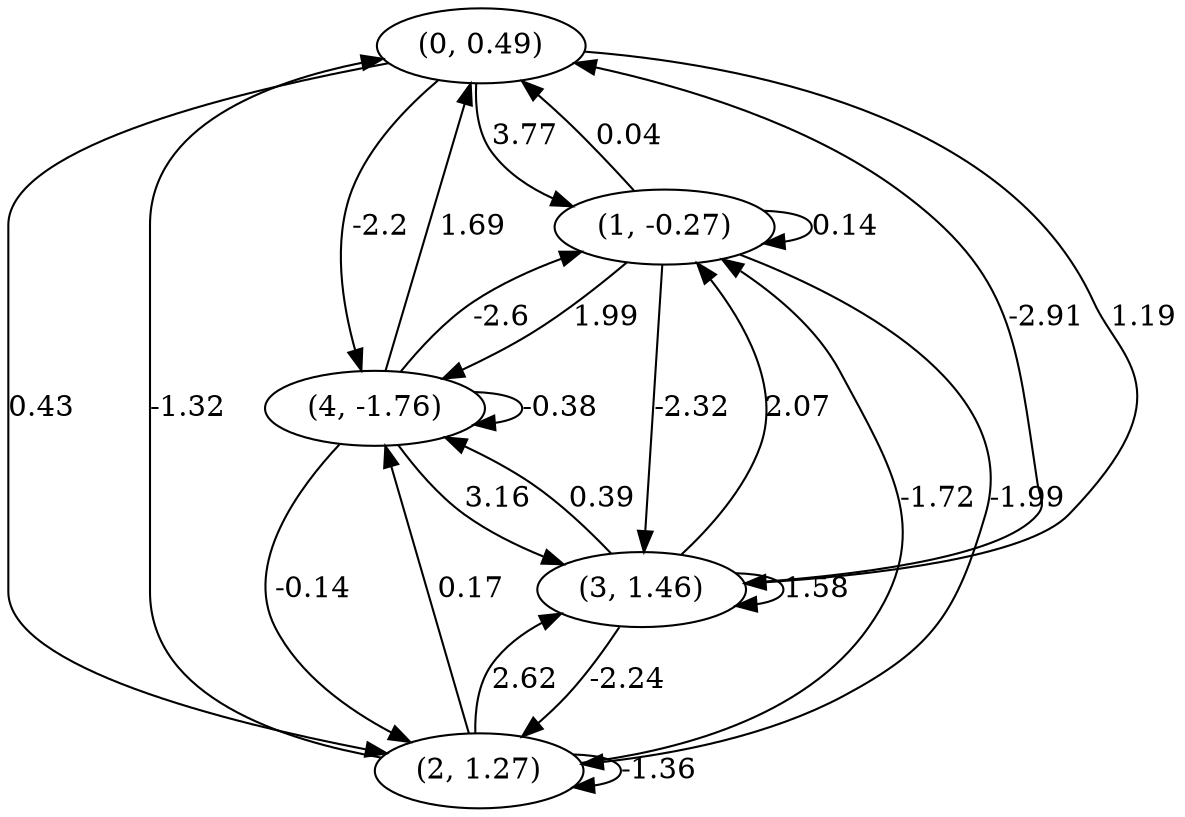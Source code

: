 digraph {
    0 [ label = "(0, 0.49)" ]
    1 [ label = "(1, -0.27)" ]
    2 [ label = "(2, 1.27)" ]
    3 [ label = "(3, 1.46)" ]
    4 [ label = "(4, -1.76)" ]
    1 -> 1 [ label = "0.14" ]
    2 -> 2 [ label = "-1.36" ]
    3 -> 3 [ label = "1.58" ]
    4 -> 4 [ label = "-0.38" ]
    1 -> 0 [ label = "0.04" ]
    2 -> 0 [ label = "-1.32" ]
    3 -> 0 [ label = "-2.91" ]
    4 -> 0 [ label = "1.69" ]
    0 -> 1 [ label = "3.77" ]
    2 -> 1 [ label = "-1.72" ]
    3 -> 1 [ label = "2.07" ]
    4 -> 1 [ label = "-2.6" ]
    0 -> 2 [ label = "0.43" ]
    1 -> 2 [ label = "-1.99" ]
    3 -> 2 [ label = "-2.24" ]
    4 -> 2 [ label = "-0.14" ]
    0 -> 3 [ label = "1.19" ]
    1 -> 3 [ label = "-2.32" ]
    2 -> 3 [ label = "2.62" ]
    4 -> 3 [ label = "3.16" ]
    0 -> 4 [ label = "-2.2" ]
    1 -> 4 [ label = "1.99" ]
    2 -> 4 [ label = "0.17" ]
    3 -> 4 [ label = "0.39" ]
}


